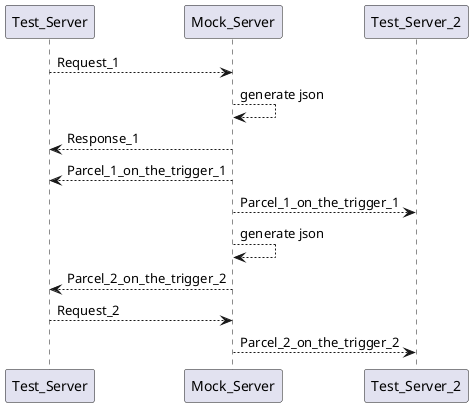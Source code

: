 @startuml
Test_Server --> Mock_Server: Request_1
Mock_Server --> Mock_Server: generate json
Mock_Server --> Test_Server: Response_1
Mock_Server --> Test_Server: Parcel_1_on_the_trigger_1
Mock_Server --> Test_Server_2: Parcel_1_on_the_trigger_1
Mock_Server --> Mock_Server: generate json
Mock_Server --> Test_Server: Parcel_2_on_the_trigger_2
Test_Server --> Mock_Server: Request_2
Mock_Server --> Test_Server_2: Parcel_2_on_the_trigger_2
@enduml